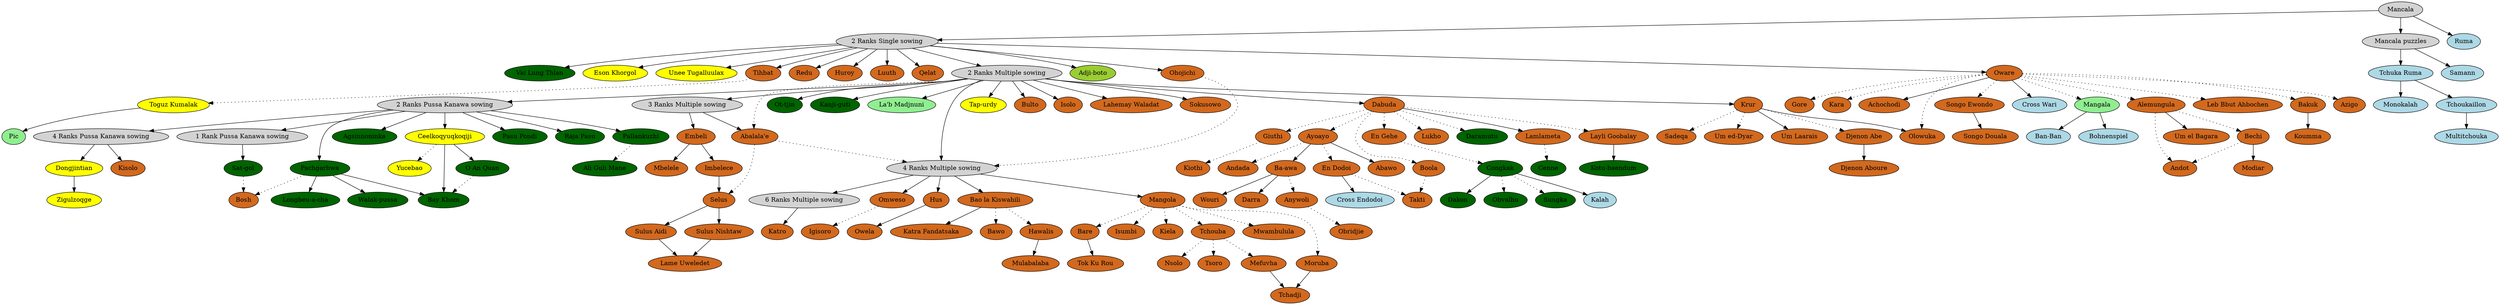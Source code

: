 digraph mancala {
    "Mancala"[style="filled",fillcolor="lightgray"];
    "2 Ranks Single sowing"[style="filled",fillcolor="lightgray"];
    "2 Ranks Multiple sowing"[style="filled",fillcolor="lightgray"];
    "3 Ranks Multiple sowing"[style="filled",fillcolor="lightgray"];
    "4 Ranks Multiple sowing"[style="filled",fillcolor="lightgray"];
    "6 Ranks Multiple sowing"[style="filled",fillcolor="lightgray"];
    "1 Rank Pussa Kanawa sowing"[style="filled",fillcolor="lightgray"];
    "2 Ranks Pussa Kanawa sowing"[style="filled",fillcolor="lightgray"];
    "4 Ranks Pussa Kanawa sowing"[style="filled",fillcolor="lightgray"];
    "Mancala puzzles"[style="filled",fillcolor="lightgray"];

    "Oware"[style="filled",fillcolor="chocolate"];
    "Songo Ewondo"[style="filled",fillcolor="chocolate"];
    "Songo Douala"[style="filled",fillcolor="chocolate"];
    "Congkak"[style="filled",fillcolor="darkgreen"];
    "Dakon"[style="filled",fillcolor="darkgreen"];
    "Ohvalhu"[style="filled",fillcolor="darkgreen"];
    "Sungka"[style="filled",fillcolor="darkgreen"];
    "Agsinnoninka"[style="filled",fillcolor="darkgreen"];
    "Ot-tjin"[style="filled",fillcolor="darkgreen"];
    "O An Quan"[style="filled",fillcolor="darkgreen"];
    "Bay Khom"[style="filled",fillcolor="darkgreen"];
    "Cenne"[style="filled",fillcolor="darkgreen"];
    "Daramutu"[style="filled",fillcolor="darkgreen"];
    "Kanji-guti"[style="filled",fillcolor="darkgreen"];
    "Kotu-baendum"[style="filled",fillcolor="darkgreen"];
    "Pachgarhwa"[style="filled",fillcolor="darkgreen"];
    "Longbeu-a-cha"[style="filled",fillcolor="darkgreen"];
    "Sat-gol"[style="filled",fillcolor="darkgreen"];
    "Pasu Pondi"[style="filled",fillcolor="darkgreen"];
    "Raja Pasu"[style="filled",fillcolor="darkgreen"];
    "Vai Lung Thlan"[style="filled",fillcolor="darkgreen"];
    "Walak-pussa"[style="filled",fillcolor="darkgreen"];
    "Kalah"[style="filled",fillcolor="lightblue"];
    "La'b Madjnuni"[style="filled",fillcolor="lightgreen"];
    "Pic"[style="filled",fillcolor="lightgreen"];
    "Tchuka Ruma"[style="filled",fillcolor="lightblue"];
    "Tchoukaillon"[style="filled",fillcolor="lightblue"];
    "Multitchouka"[style="filled",fillcolor="lightblue"];
    "Cross Wari"[style="filled",fillcolor="lightblue"];
    "Monokalah"[style="filled",fillcolor="lightblue"];
    "Ruma"[style="filled",fillcolor="lightblue"];
    "Samann"[style="filled",fillcolor="lightblue"];
    "Abalala'e"[style="filled",fillcolor="chocolate"];
    "Selus"[style="filled",fillcolor="chocolate"];
    "Sulus Aidi"[style="filled",fillcolor="chocolate"];
    "Sulus Nishtaw"[style="filled",fillcolor="chocolate"];
    "Lame Uweledet"[style="filled",fillcolor="chocolate"];
    "Toguz Kumalak"[style="filled",fillcolor="yellow"];
    "Eson Khorgol"[style="filled",fillcolor="yellow"];
    "Ceelkoqyuqkoqiji"[style="filled",fillcolor="yellow"];
    "Dongjintian"[style="filled",fillcolor="yellow"];
    "Tap-urdy"[style="filled",fillcolor="yellow"];
    "Unee Tugalluulax"[style="filled",fillcolor="yellow"];
    "Yucebao"[style="filled",fillcolor="yellow"];
    "Zigulzoqge"[style="filled",fillcolor="yellow"];
    "Mangala"[style="filled",fillcolor="lightgreen"];
    "Ohojichi"[style="filled",fillcolor="chocolate"];
    "Omweso"[style="filled",fillcolor="chocolate"];
    "Igisoro"[style="filled",fillcolor="chocolate"];
    "Hus"[style="filled",fillcolor="chocolate"];
    "Owela"[style="filled",fillcolor="chocolate"];
    "Katra Fandatsaka"[style="filled",fillcolor="chocolate"];
    "Bao la Kiswahili"[style="filled",fillcolor="chocolate"];
    "Bawo"[style="filled",fillcolor="chocolate"];
    "Bosh"[style="filled",fillcolor="chocolate"];
    "Alemungula"[style="filled",fillcolor="chocolate"];
    "Bechi"[style="filled",fillcolor="chocolate"];
    "Modiar"[style="filled",fillcolor="chocolate"];
    "Tchouba"[style="filled",fillcolor="chocolate"];
    "Mwambulula"[style="filled",fillcolor="chocolate"];
    "Moruba"[style="filled",fillcolor="chocolate"];
    "Mefuvha"[style="filled",fillcolor="chocolate"];
    "Nsolo"[style="filled",fillcolor="chocolate"];
    "Redu"[style="filled",fillcolor="chocolate"];
    "Giuthi"[style="filled",fillcolor="chocolate"];
    "Pallankuzhi"[style="filled",fillcolor="darkgreen"];
    "Ali Guli Mane"[style="filled",fillcolor="darkgreen"];
    "Ayoayo"[style="filled",fillcolor="chocolate"];
    "Andada"[style="filled",fillcolor="chocolate"];
    "En Dodoi"[style="filled",fillcolor="chocolate"];
    "Cross Endodoi"[style="filled",fillcolor="lightblue"];
    "Ba-awa"[style="filled",fillcolor="chocolate"];
    "Anywoli"[style="filled",fillcolor="chocolate"];
    "Obridjie"[style="filled",fillcolor="chocolate"];
    "Leb Bbut Ahbochen"[style="filled",fillcolor="chocolate"];
    "Bare"[style="filled",fillcolor="chocolate"];
    "Tok Ku Rou"[style="filled",fillcolor="chocolate"];
    "Hawalis"[style="filled",fillcolor="chocolate"];
    "Mulabalaba"[style="filled",fillcolor="chocolate"];
    "Bakuk"[style="filled",fillcolor="chocolate"];
    "Koumma"[style="filled",fillcolor="chocolate"];
    "Azigo"[style="filled",fillcolor="chocolate"];
    "Andot"[style="filled",fillcolor="chocolate"];
    "Bulto"[style="filled",fillcolor="chocolate"];
    "Dabuda"[style="filled",fillcolor="chocolate"];
    "Boola"[style="filled",fillcolor="chocolate"];
    "Imbelece"[style="filled",fillcolor="chocolate"];
    "Embeli"[style="filled",fillcolor="chocolate"];
    "Mbelele"[style="filled",fillcolor="chocolate"];
    "En Gehe"[style="filled",fillcolor="chocolate"];
    "Gore"[style="filled",fillcolor="chocolate"];
    "Ban-Ban"[style="filled",fillcolor="lightblue"];
    "Bohnenspiel"[style="filled",fillcolor="lightblue"];
    "Huroy"[style="filled",fillcolor="chocolate"];
    "Isumbi"[style="filled",fillcolor="chocolate"];
    "Isolo"[style="filled",fillcolor="chocolate"];
    "Kara"[style="filled",fillcolor="chocolate"];
    "Katro"[style="filled",fillcolor="chocolate"];
    "Kiela"[style="filled",fillcolor="chocolate"];
    "Kiothi"[style="filled",fillcolor="chocolate"];
    "Kisolo"[style="filled",fillcolor="chocolate"];
    "Krur"[style="filled",fillcolor="chocolate"];
    "Um Laarais"[style="filled",fillcolor="chocolate"];
    "Lahemay Waladat"[style="filled",fillcolor="chocolate"];
    "Lamlameta"[style="filled",fillcolor="chocolate"];
    "Layli Goobalay"[style="filled",fillcolor="chocolate"];
    "Lukho"[style="filled",fillcolor="chocolate"];
    "Luuth"[style="filled",fillcolor="chocolate"];
    "Mangola"[style="filled",fillcolor="chocolate"];
    "Abawo"[style="filled",fillcolor="chocolate"];
    "Achochodi"[style="filled",fillcolor="chocolate"];
    "Wouri"[style="filled",fillcolor="chocolate"];
    "Darra"[style="filled",fillcolor="chocolate"];
    "Djenon Abe"[style="filled",fillcolor="chocolate"];
    "Djenon Aboure"[style="filled",fillcolor="chocolate"];
    "Olowuka"[style="filled",fillcolor="chocolate"];
    "Sokusowo"[style="filled",fillcolor="chocolate"];
    "Qelat"[style="filled",fillcolor="chocolate"];
    "Sadeqa"[style="filled",fillcolor="chocolate"];
    "Takti"[style="filled",fillcolor="chocolate"];
    "Tchadji"[style="filled",fillcolor="chocolate"];
    "Tihbat"[style="filled",fillcolor="chocolate"];
    "Tsoro"[style="filled",fillcolor="chocolate"];
    "Um ed-Dyar"[style="filled",fillcolor="chocolate"];
    "Um el Bagara"[style="filled",fillcolor="chocolate"];
    "Adji-boto"[style="filled",fillcolor="yellowgreen"];

    "Mancala" -> "2 Ranks Single sowing";
    "Mancala" -> "Mancala puzzles";
    "Mancala" -> "Ruma";
    "2 Ranks Single sowing" -> "2 Ranks Multiple sowing";
    "2 Ranks Multiple sowing" -> "4 Ranks Multiple sowing";
    "4 Ranks Multiple sowing" -> "6 Ranks Multiple sowing";
    "2 Ranks Multiple sowing" -> "2 Ranks Pussa Kanawa sowing";
    "2 Ranks Multiple sowing" -> "3 Ranks Multiple sowing";
    "2 Ranks Pussa Kanawa sowing" -> "4 Ranks Pussa Kanawa sowing";
    "2 Ranks Pussa Kanawa sowing" -> "1 Rank Pussa Kanawa sowing";
    "Ohojichi" -> "4 Ranks Multiple sowing"[style=dotted];
    "Abalala'e" -> "4 Ranks Multiple sowing"[style=dotted];

    "Mancala puzzles" -> "Tchuka Ruma";
    "Mancala puzzles" -> "Samann";
    "2 Ranks Single sowing" -> "Oware";
    "2 Ranks Single sowing" -> "Tihbat";
    "2 Ranks Single sowing" -> "Eson Khorgol";
    "2 Ranks Single sowing" -> "Redu";
    "2 Ranks Single sowing" -> "Ohojichi"
    "2 Ranks Single sowing" -> "Huroy";
    "2 Ranks Single sowing" -> "Luuth";
    "2 Ranks Single sowing" -> "Qelat";
    "2 Ranks Single sowing" -> "Unee Tugalluulax";
    "2 Ranks Single sowing" -> "Vai Lung Thlan";
    "2 Ranks Single sowing" -> "Adji-boto";
    "2 Ranks Multiple sowing" -> "Abalala'e"[style=dotted];
    "2 Ranks Multiple sowing" -> "La'b Madjnuni";
    "2 Ranks Multiple sowing" -> "Bulto";
    "2 Ranks Multiple sowing" -> "Dabuda";
    "2 Ranks Multiple sowing" -> "Isolo";
    "2 Ranks Multiple sowing" -> "Krur";
    "2 Ranks Multiple sowing" -> "Lahemay Waladat";
    "2 Ranks Multiple sowing" -> "Sokusowo";
    "2 Ranks Multiple sowing" -> "Ot-tjin";
    "2 Ranks Multiple sowing" -> "Kanji-guti";
    "2 Ranks Multiple sowing" -> "Tap-urdy";
    "2 Ranks Pussa Kanawa sowing" -> "Pallankuzhi";
    "2 Ranks Pussa Kanawa sowing" -> "Agsinnoninka";
    "2 Ranks Pussa Kanawa sowing" -> "Ceelkoqyuqkoqiji";
    "2 Ranks Pussa Kanawa sowing" -> "Pachgarhwa";
    "2 Ranks Pussa Kanawa sowing" -> "Pasu Pondi";
    "2 Ranks Pussa Kanawa sowing" -> "Raja Pasu";
    "3 Ranks Multiple sowing" -> "Embeli";
    "3 Ranks Multiple sowing" -> "Abalala'e";
    "4 Ranks Multiple sowing" -> "Omweso";
    "4 Ranks Multiple sowing" -> "Hus";
    "4 Ranks Multiple sowing" -> "Bao la Kiswahili";
    "4 Ranks Multiple sowing" -> "Mangola";
    "6 Ranks Multiple sowing" -> "Katro";
    "4 Ranks Pussa Kanawa sowing" -> "Kisolo";
    "4 Ranks Pussa Kanawa sowing" -> "Dongjintian";
    "1 Rank Pussa Kanawa sowing" -> "Sat-gol";

    "Oware" -> "Songo Ewondo"[style=dotted];
    "Oware" -> "Alemungula"[style=dotted];
    "Oware" -> "Kara"[style=dotted];
    "Oware" -> "Achochodi";
    "Songo Ewondo" -> "Songo Douala";
    "Congkak" -> "Dakon";
    "Congkak" -> "Kalah";
    "Abalala'e" -> "Selus"[style=dotted];
    "Selus" -> "Sulus Aidi";
    "Selus" -> "Sulus Nishtaw";
    "Sulus Nishtaw" -> "Lame Uweledet";
    "Sulus Aidi" -> "Lame Uweledet";
    "Omweso" -> "Igisoro"[style=dotted];
    "Hus" -> "Owela";
    "Bao la Kiswahili" -> "Katra Fandatsaka";
    "Bao la Kiswahili" -> "Bawo"[style=dotted];
    "Bao la Kiswahili" -> "Hawalis"[style=dotted];
    "Congkak" -> "Ohvalhu"[style=dotted];
    "Congkak" -> "Sungka"[style=dotted];
    "Alemungula" -> "Bechi"[style=dotted];
    "Alemungula" -> "Um el Bagara";
    "Bechi" -> "Modiar";
    "Tchouba" -> "Mefuvha"[style=dotted];
    "Tchouba" -> "Nsolo"[style=dotted];
    "Tchouba" -> "Tsoro"[style=dotted];
    "Mefuvha" -> "Tchadji";
    "Pallankuzhi" -> "Ali Guli Mane"[style=dotted];
    "Ayoayo" -> "En Dodoi"[style=dotted];
    "Ayoayo" -> "Andada"[style=dotted];
    "Ayoayo" -> "Abawo";
    "En Dodoi" -> "Cross Endodoi";
    "En Dodoi" -> "Takti"[style=dotted];
    "Ayoayo" -> "Ba-awa";
    "Ba-awa" -> "Wouri";
    "Ba-awa" -> "Darra";
    "Ba-awa" -> "Anywoli"[style=dotted];
    "Anywoli" -> "Obridjie"[style=dotted];
    "Tchuka Ruma" -> "Monokalah";
    "Tchuka Ruma" -> "Tchoukaillon";
    "Tchoukaillon" -> "Multitchouka";
    "Oware" -> "Leb Bbut Ahbochen"[style=dotted];
    "Oware" -> "Gore"[style=dotted];
    "Bare" -> "Tok Ku Rou";
    "Hawalis" -> "Mulabalaba";
    "Oware" -> "Bakuk"[style=dotted];
    "Oware" -> "Azigo"[style=dotted];
    "Oware" -> "Mangala"[style=dotted];
    "Bakuk" -> "Koumma";
    "Alemungula" -> "Andot"[style=dotted];
    "Bechi" -> "Andot"[style=dotted];
    "En Gehe" -> "Congkak"[style=dotted];
    "Dabuda" -> "Ayoayo"[style=dotted];
    "Dabuda" -> "Giuthi"[style=dotted];
    "Dabuda" -> "Boola"[style=dotted];
    "Dabuda" -> "En Gehe"[style=dotted];
    "Dabuda" -> "Lamlameta";
    "Dabuda" -> "Layli Goobalay"[style=dotted];
    "Dabuda" -> "Lukho"[style=dotted];
    "Dabuda" -> "Daramutu"[style=dotted];
    "Layli Goobalay" -> "Kotu-baendum";
    "Lamlameta" -> "Cenne"[style=dotted];
    "Boola" -> "Takti"[style=dotted];
    "Embeli" -> "Mbelele";
    "Mangala" -> "Ban-Ban";
    "Mangala" -> "Bohnenspiel";
    "Embeli" -> "Imbelece";
    "Imbelece" -> "Selus";
    "Giuthi" -> "Kiothi"[style=dotted];
    "Krur" -> "Um Laarais";
    "Krur" -> "Um ed-Dyar"[style=dotted];
    "Mangola" -> "Tchouba"[style=dotted];
    "Mangola" -> "Bare"[style=dotted];
    "Mangola" -> "Moruba"[style=dotted];
    "Mangola" -> "Mwambulula"[style=dotted];
    "Mangola" -> "Isumbi"[style=dotted];
    "Mangola" -> "Kiela"[style=dotted];
    "Moruba" -> "Tchadji";
    "Oware" -> "Olowuka"[style=dotted];
    "Oware" -> "Cross Wari";
    "Krur" -> "Olowuka";
    "Krur" -> "Djenon Abe"[style=dotted];
    "Krur" -> "Sadeqa"[style=dotted];
    "Djenon Abe" -> "Djenon Aboure";
    "Tihbat" -> "Toguz Kumalak"[style=dotted];
    "Ceelkoqyuqkoqiji" -> "Bay Khom";
    "Ceelkoqyuqkoqiji" -> "O An Quan";
    "O An Quan" -> "Bay Khom"[style=dotted];
    "Pachgarhwa" -> "Longbeu-a-cha";
    "Pachgarhwa" -> "Bosh"[style=dotted];
    "Sat-gol" -> "Bosh"[style=dotted];
    "Toguz Kumalak" -> "Pic";
    "Pachgarhwa" -> "Bay Khom";
    "Pachgarhwa" -> "Walak-pussa";
    "Ceelkoqyuqkoqiji" -> "Yucebao"[style=dotted];
    "Dongjintian" ->"Zigulzoqge";
}
